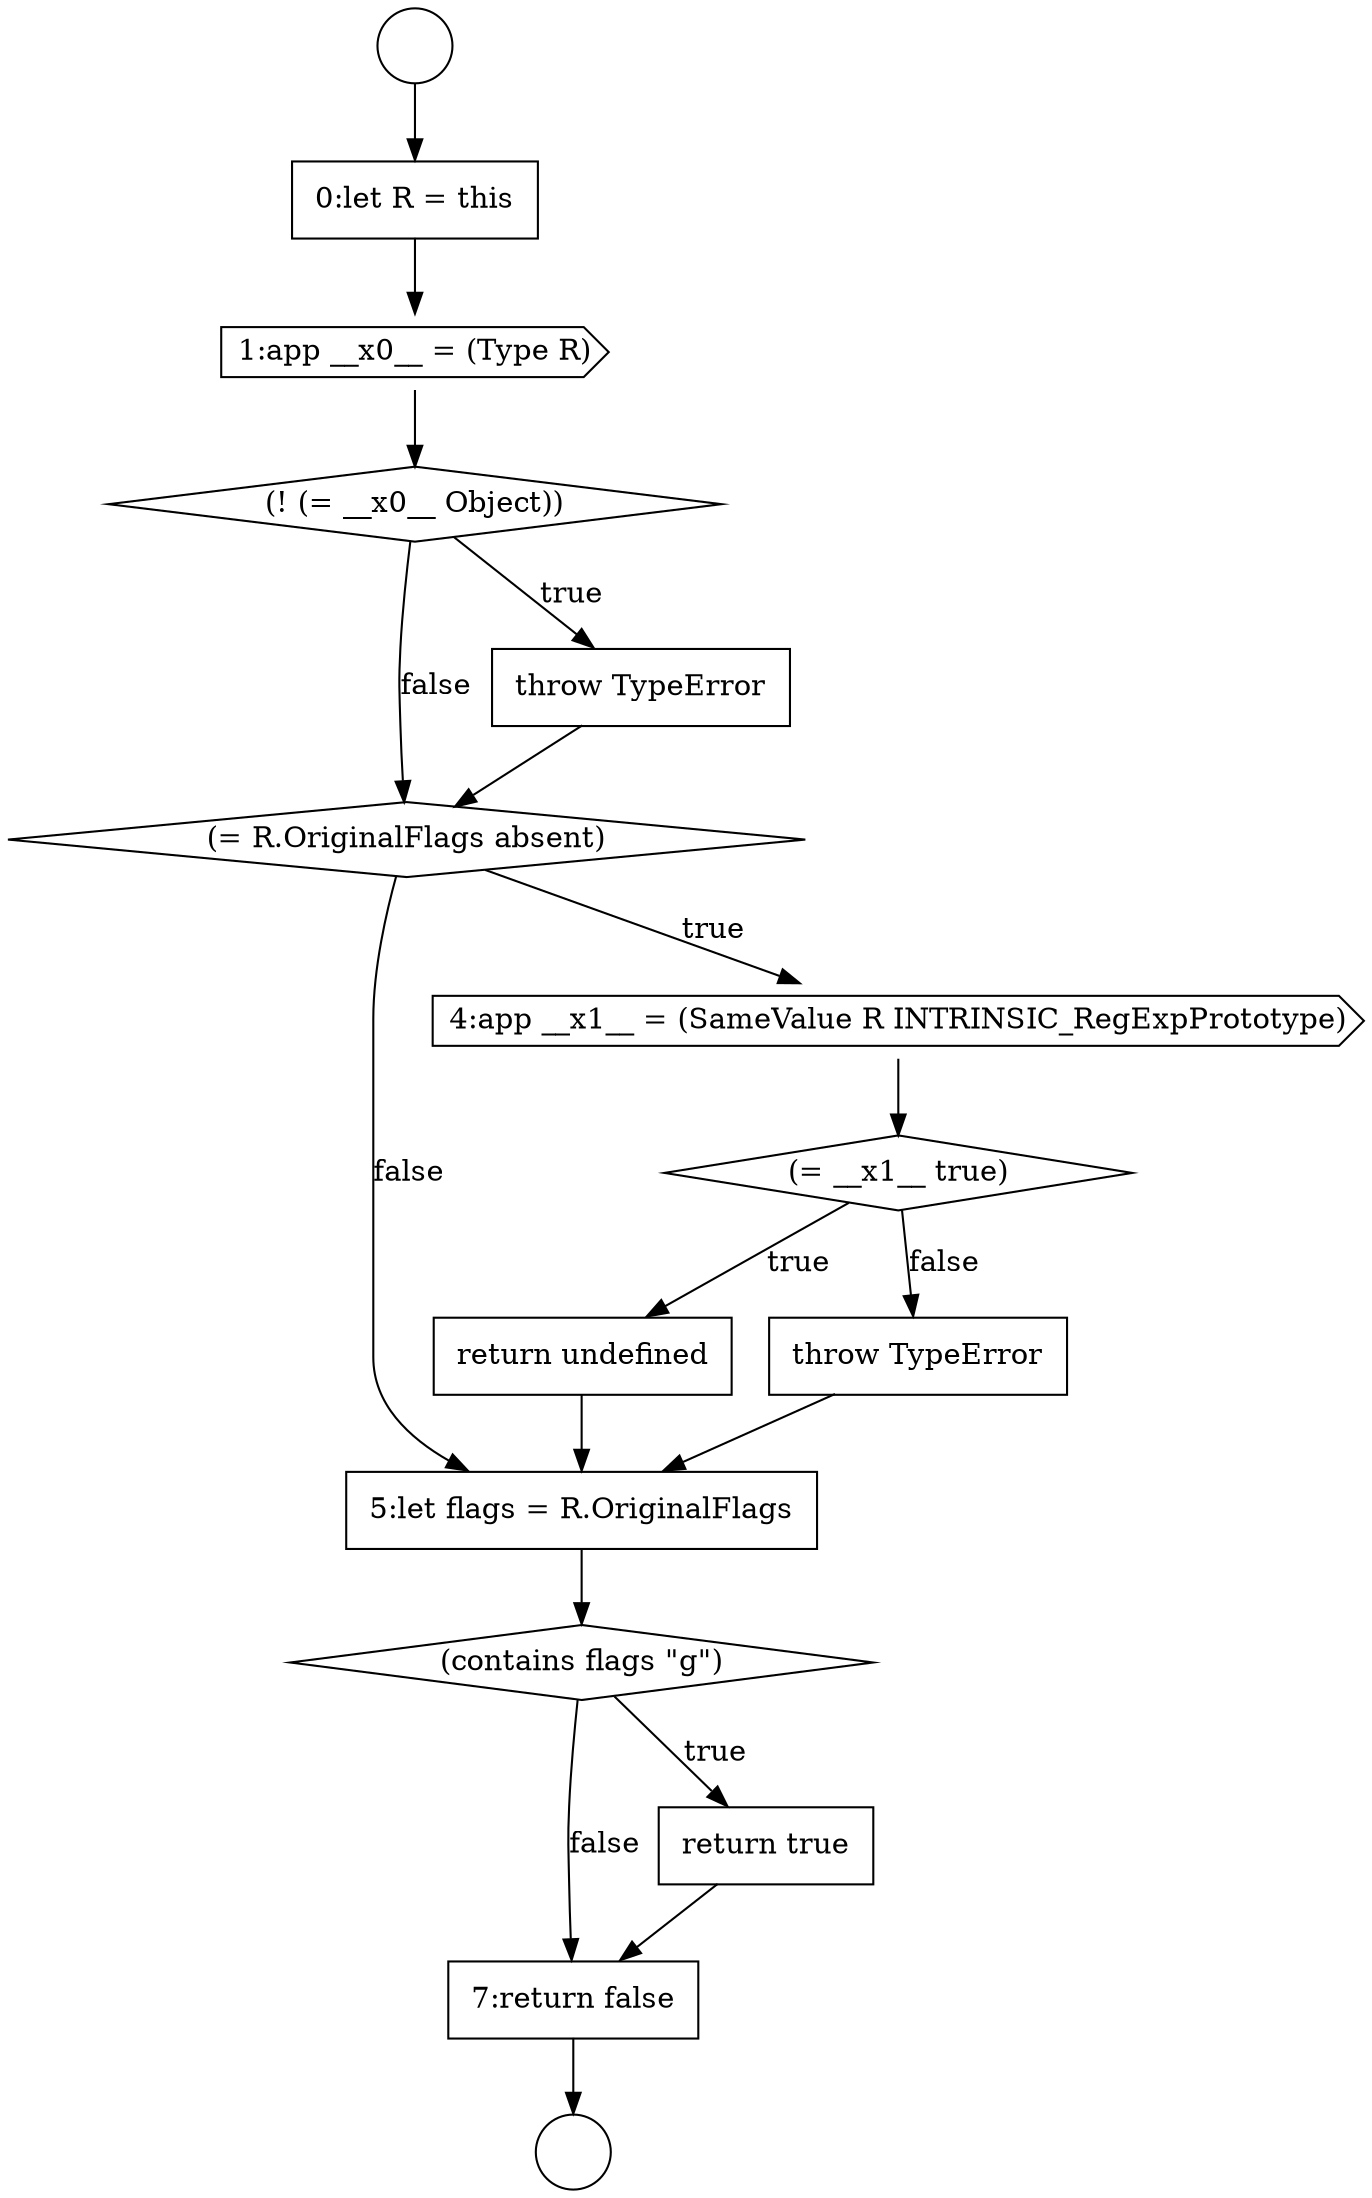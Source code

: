 digraph {
  node13960 [shape=circle label=" " color="black" fillcolor="white" style=filled]
  node13961 [shape=circle label=" " color="black" fillcolor="white" style=filled]
  node13971 [shape=none, margin=0, label=<<font color="black">
    <table border="0" cellborder="1" cellspacing="0" cellpadding="10">
      <tr><td align="left">5:let flags = R.OriginalFlags</td></tr>
    </table>
  </font>> color="black" fillcolor="white" style=filled]
  node13964 [shape=diamond, label=<<font color="black">(! (= __x0__ Object))</font>> color="black" fillcolor="white" style=filled]
  node13968 [shape=diamond, label=<<font color="black">(= __x1__ true)</font>> color="black" fillcolor="white" style=filled]
  node13963 [shape=cds, label=<<font color="black">1:app __x0__ = (Type R)</font>> color="black" fillcolor="white" style=filled]
  node13967 [shape=cds, label=<<font color="black">4:app __x1__ = (SameValue R INTRINSIC_RegExpPrototype)</font>> color="black" fillcolor="white" style=filled]
  node13974 [shape=none, margin=0, label=<<font color="black">
    <table border="0" cellborder="1" cellspacing="0" cellpadding="10">
      <tr><td align="left">7:return false</td></tr>
    </table>
  </font>> color="black" fillcolor="white" style=filled]
  node13969 [shape=none, margin=0, label=<<font color="black">
    <table border="0" cellborder="1" cellspacing="0" cellpadding="10">
      <tr><td align="left">return undefined</td></tr>
    </table>
  </font>> color="black" fillcolor="white" style=filled]
  node13966 [shape=diamond, label=<<font color="black">(= R.OriginalFlags absent)</font>> color="black" fillcolor="white" style=filled]
  node13962 [shape=none, margin=0, label=<<font color="black">
    <table border="0" cellborder="1" cellspacing="0" cellpadding="10">
      <tr><td align="left">0:let R = this</td></tr>
    </table>
  </font>> color="black" fillcolor="white" style=filled]
  node13965 [shape=none, margin=0, label=<<font color="black">
    <table border="0" cellborder="1" cellspacing="0" cellpadding="10">
      <tr><td align="left">throw TypeError</td></tr>
    </table>
  </font>> color="black" fillcolor="white" style=filled]
  node13970 [shape=none, margin=0, label=<<font color="black">
    <table border="0" cellborder="1" cellspacing="0" cellpadding="10">
      <tr><td align="left">throw TypeError</td></tr>
    </table>
  </font>> color="black" fillcolor="white" style=filled]
  node13973 [shape=none, margin=0, label=<<font color="black">
    <table border="0" cellborder="1" cellspacing="0" cellpadding="10">
      <tr><td align="left">return true</td></tr>
    </table>
  </font>> color="black" fillcolor="white" style=filled]
  node13972 [shape=diamond, label=<<font color="black">(contains flags &quot;g&quot;)</font>> color="black" fillcolor="white" style=filled]
  node13972 -> node13973 [label=<<font color="black">true</font>> color="black"]
  node13972 -> node13974 [label=<<font color="black">false</font>> color="black"]
  node13965 -> node13966 [ color="black"]
  node13963 -> node13964 [ color="black"]
  node13966 -> node13967 [label=<<font color="black">true</font>> color="black"]
  node13966 -> node13971 [label=<<font color="black">false</font>> color="black"]
  node13968 -> node13969 [label=<<font color="black">true</font>> color="black"]
  node13968 -> node13970 [label=<<font color="black">false</font>> color="black"]
  node13970 -> node13971 [ color="black"]
  node13971 -> node13972 [ color="black"]
  node13969 -> node13971 [ color="black"]
  node13973 -> node13974 [ color="black"]
  node13962 -> node13963 [ color="black"]
  node13974 -> node13961 [ color="black"]
  node13967 -> node13968 [ color="black"]
  node13960 -> node13962 [ color="black"]
  node13964 -> node13965 [label=<<font color="black">true</font>> color="black"]
  node13964 -> node13966 [label=<<font color="black">false</font>> color="black"]
}
